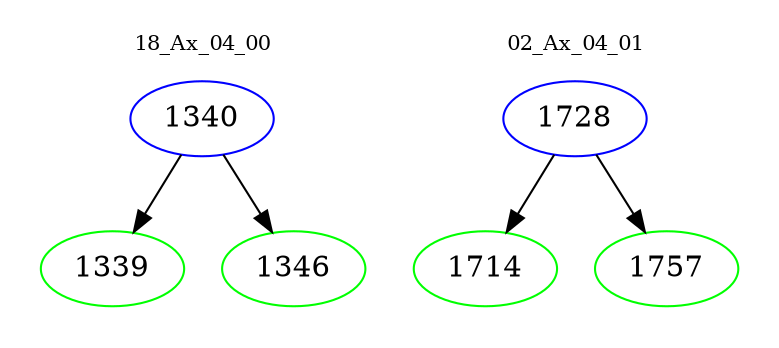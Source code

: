 digraph{
subgraph cluster_0 {
color = white
label = "18_Ax_04_00";
fontsize=10;
T0_1340 [label="1340", color="blue"]
T0_1340 -> T0_1339 [color="black"]
T0_1339 [label="1339", color="green"]
T0_1340 -> T0_1346 [color="black"]
T0_1346 [label="1346", color="green"]
}
subgraph cluster_1 {
color = white
label = "02_Ax_04_01";
fontsize=10;
T1_1728 [label="1728", color="blue"]
T1_1728 -> T1_1714 [color="black"]
T1_1714 [label="1714", color="green"]
T1_1728 -> T1_1757 [color="black"]
T1_1757 [label="1757", color="green"]
}
}
